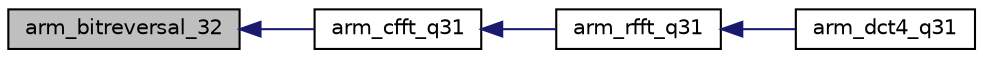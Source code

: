digraph "arm_bitreversal_32"
{
  edge [fontname="Helvetica",fontsize="10",labelfontname="Helvetica",labelfontsize="10"];
  node [fontname="Helvetica",fontsize="10",shape=record];
  rankdir="LR";
  Node1 [label="arm_bitreversal_32",height=0.2,width=0.4,color="black", fillcolor="grey75", style="filled", fontcolor="black"];
  Node1 -> Node2 [dir="back",color="midnightblue",fontsize="10",style="solid",fontname="Helvetica"];
  Node2 [label="arm_cfft_q31",height=0.2,width=0.4,color="black", fillcolor="white", style="filled",URL="$group___complex_f_f_t.html#ga5a0008bd997ab6e2e299ef2fb272fb4b",tooltip="Processing function for the fixed-point complex FFT in Q31 format. "];
  Node2 -> Node3 [dir="back",color="midnightblue",fontsize="10",style="solid",fontname="Helvetica"];
  Node3 [label="arm_rfft_q31",height=0.2,width=0.4,color="black", fillcolor="white", style="filled",URL="$group___real_f_f_t.html#gabaeab5646aeea9844e6d42ca8c73fe3a",tooltip="Processing function for the Q31 RFFT/RIFFT. "];
  Node3 -> Node4 [dir="back",color="midnightblue",fontsize="10",style="solid",fontname="Helvetica"];
  Node4 [label="arm_dct4_q31",height=0.2,width=0.4,color="black", fillcolor="white", style="filled",URL="$group___d_c_t4___i_d_c_t4.html#gad04d0baab6ed081d8e8afe02538eb80b",tooltip="Processing function for the Q31 DCT4/IDCT4. "];
}
